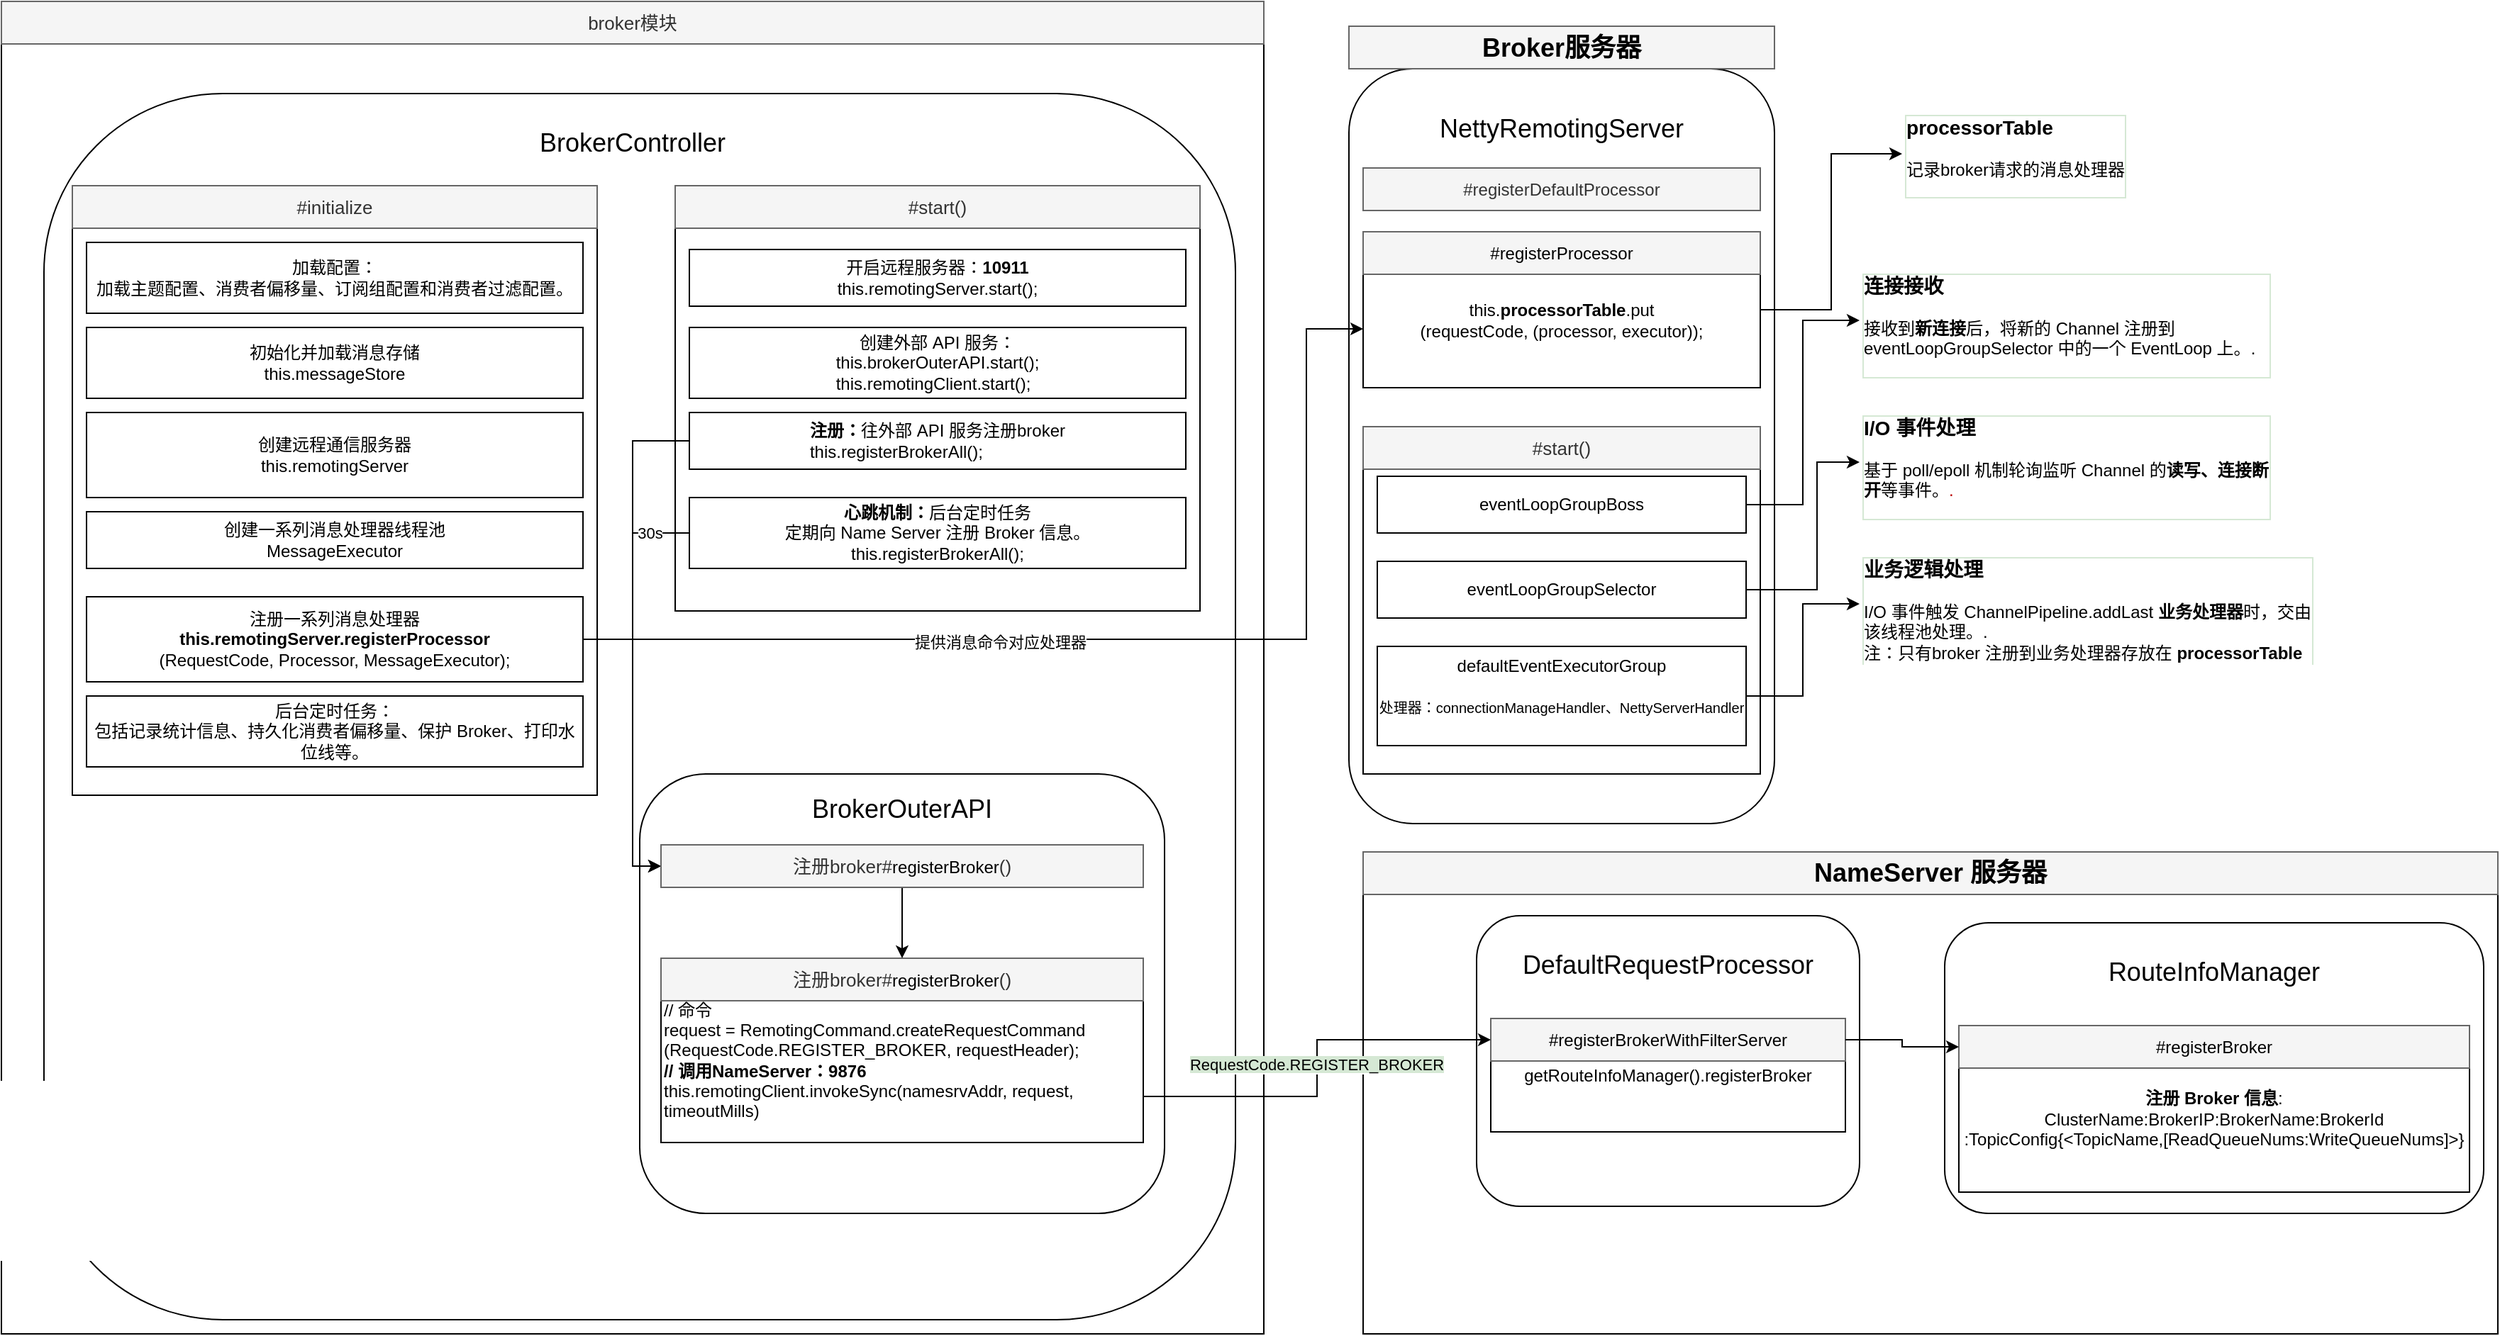<mxfile version="28.0.6">
  <diagram id="Eys0XsjKiKcDp_Y2fm7s" name="第 1 页">
    <mxGraphModel dx="2066" dy="1111" grid="1" gridSize="10" guides="1" tooltips="1" connect="1" arrows="0" fold="1" page="1" pageScale="1" pageWidth="3300" pageHeight="4681" math="0" shadow="0">
      <root>
        <mxCell id="0" />
        <mxCell id="1" parent="0" />
        <mxCell id="eET4ICUnmijQ7LKeNfcv-2" value="" style="rounded=0;whiteSpace=wrap;html=1;" parent="1" vertex="1">
          <mxGeometry x="140" y="20" width="890" height="940" as="geometry" />
        </mxCell>
        <mxCell id="eET4ICUnmijQ7LKeNfcv-3" value="&lt;span style=&quot;font-size: 13px;&quot;&gt;broker模块&lt;/span&gt;" style="text;html=1;align=center;verticalAlign=middle;whiteSpace=wrap;rounded=0;labelBackgroundColor=none;textShadow=0;fillColor=#f5f5f5;fontColor=#333333;strokeColor=#666666;" parent="1" vertex="1">
          <mxGeometry x="140" y="20" width="890" height="30" as="geometry" />
        </mxCell>
        <mxCell id="eET4ICUnmijQ7LKeNfcv-4" value="" style="rounded=1;whiteSpace=wrap;html=1;" parent="1" vertex="1">
          <mxGeometry x="170" y="85" width="840" height="865" as="geometry" />
        </mxCell>
        <mxCell id="eET4ICUnmijQ7LKeNfcv-5" value="" style="rounded=0;whiteSpace=wrap;html=1;" parent="1" vertex="1">
          <mxGeometry x="190" y="150" width="370" height="430" as="geometry" />
        </mxCell>
        <mxCell id="eET4ICUnmijQ7LKeNfcv-6" value="&lt;div&gt;加载配置：&lt;br&gt;加载主题配置、消费者偏移量、订阅组配置和消费者过滤配置。&lt;/div&gt;" style="rounded=0;whiteSpace=wrap;html=1;" parent="1" vertex="1">
          <mxGeometry x="200" y="190" width="350" height="50" as="geometry" />
        </mxCell>
        <mxCell id="eET4ICUnmijQ7LKeNfcv-7" value="&lt;span style=&quot;font-size: 18px;&quot;&gt;BrokerController&lt;/span&gt;" style="text;html=1;align=center;verticalAlign=middle;whiteSpace=wrap;rounded=0;" parent="1" vertex="1">
          <mxGeometry x="480" y="105" width="210" height="30" as="geometry" />
        </mxCell>
        <mxCell id="eET4ICUnmijQ7LKeNfcv-8" value="&lt;div&gt;初始化并加载消息存储&lt;/div&gt;&lt;div style=&quot;&quot;&gt;&lt;div style=&quot;&quot;&gt;this.messageStore&lt;/div&gt;&lt;/div&gt;" style="rounded=0;whiteSpace=wrap;html=1;align=center;verticalAlign=middle;" parent="1" vertex="1">
          <mxGeometry x="200" y="250" width="350" height="50" as="geometry" />
        </mxCell>
        <mxCell id="eET4ICUnmijQ7LKeNfcv-9" value="&lt;span style=&quot;background-color: transparent;&quot;&gt;创建远程通信服务器&lt;br&gt;this.remotingServer&lt;br&gt;&lt;/span&gt;" style="rounded=0;whiteSpace=wrap;html=1;" parent="1" vertex="1">
          <mxGeometry x="200" y="310" width="350" height="60" as="geometry" />
        </mxCell>
        <mxCell id="eET4ICUnmijQ7LKeNfcv-11" value="" style="rounded=1;whiteSpace=wrap;html=1;" parent="1" vertex="1">
          <mxGeometry x="1090" y="67.5" width="300" height="532.5" as="geometry" />
        </mxCell>
        <mxCell id="eET4ICUnmijQ7LKeNfcv-12" value="&lt;div&gt;&lt;br&gt;&lt;/div&gt;&lt;span style=&quot;font-size: 18px;&quot;&gt;NettyRemotingServer&lt;br&gt;&lt;/span&gt;" style="text;html=1;align=center;verticalAlign=middle;whiteSpace=wrap;rounded=0;" parent="1" vertex="1">
          <mxGeometry x="1150" y="77.5" width="180" height="50" as="geometry" />
        </mxCell>
        <mxCell id="eET4ICUnmijQ7LKeNfcv-13" value="#registerDefaultProcessor" style="rounded=0;whiteSpace=wrap;html=1;align=center;labelBackgroundColor=none;fillColor=#f5f5f5;fontColor=#333333;strokeColor=#666666;" parent="1" vertex="1">
          <mxGeometry x="1100" y="137.5" width="280" height="30" as="geometry" />
        </mxCell>
        <mxCell id="eET4ICUnmijQ7LKeNfcv-16" value="&lt;div&gt;&lt;span style=&quot;background-color: transparent;&quot;&gt;后台定时任务：&lt;br&gt;包括记录统计信息、持久化消费者偏移量、保护 Broker、打印水位线等。&lt;/span&gt;&lt;/div&gt;" style="rounded=0;whiteSpace=wrap;html=1;" parent="1" vertex="1">
          <mxGeometry x="200" y="510" width="350" height="50" as="geometry" />
        </mxCell>
        <mxCell id="eET4ICUnmijQ7LKeNfcv-17" value="" style="rounded=1;whiteSpace=wrap;html=1;" parent="1" vertex="1">
          <mxGeometry x="590" y="565" width="370" height="310" as="geometry" />
        </mxCell>
        <mxCell id="eET4ICUnmijQ7LKeNfcv-20" value="&lt;span style=&quot;font-size: 18px;&quot;&gt;BrokerOuterAPI&lt;/span&gt;" style="text;html=1;align=center;verticalAlign=middle;whiteSpace=wrap;rounded=0;" parent="1" vertex="1">
          <mxGeometry x="590" y="565" width="370" height="50" as="geometry" />
        </mxCell>
        <mxCell id="eET4ICUnmijQ7LKeNfcv-22" value="&lt;span style=&quot;font-size: 13px;&quot;&gt;#initialize&lt;/span&gt;" style="text;html=1;align=center;verticalAlign=middle;whiteSpace=wrap;rounded=0;labelBackgroundColor=none;textShadow=0;fillColor=#f5f5f5;fontColor=#333333;strokeColor=#666666;" parent="1" vertex="1">
          <mxGeometry x="190" y="150" width="370" height="30" as="geometry" />
        </mxCell>
        <mxCell id="eET4ICUnmijQ7LKeNfcv-23" value="" style="rounded=0;whiteSpace=wrap;html=1;" parent="1" vertex="1">
          <mxGeometry x="615" y="150" width="370" height="300" as="geometry" />
        </mxCell>
        <mxCell id="eET4ICUnmijQ7LKeNfcv-24" value="&lt;span style=&quot;font-size: 13px;&quot;&gt;#start()&lt;/span&gt;" style="text;html=1;align=center;verticalAlign=middle;whiteSpace=wrap;rounded=0;labelBackgroundColor=none;textShadow=0;fillColor=#f5f5f5;fontColor=#333333;strokeColor=#666666;" parent="1" vertex="1">
          <mxGeometry x="615" y="150" width="370" height="30" as="geometry" />
        </mxCell>
        <mxCell id="eET4ICUnmijQ7LKeNfcv-25" value="开启远程服务器：&lt;b&gt;10911&lt;/b&gt;&lt;br&gt;&lt;div style=&quot;text-align: left;&quot;&gt;&lt;span style=&quot;background-color: transparent;&quot;&gt;this.remotingServer.start();&lt;/span&gt;&lt;/div&gt;" style="rounded=0;whiteSpace=wrap;html=1;" parent="1" vertex="1">
          <mxGeometry x="625" y="195" width="350" height="40" as="geometry" />
        </mxCell>
        <mxCell id="eET4ICUnmijQ7LKeNfcv-27" value="" style="rounded=0;whiteSpace=wrap;html=1;" parent="1" vertex="1">
          <mxGeometry x="1100" y="320" width="280" height="245" as="geometry" />
        </mxCell>
        <mxCell id="eET4ICUnmijQ7LKeNfcv-28" value="&lt;span style=&quot;font-size: 13px;&quot;&gt;#start()&lt;/span&gt;" style="text;html=1;align=center;verticalAlign=middle;whiteSpace=wrap;rounded=0;labelBackgroundColor=none;textShadow=0;fillColor=#f5f5f5;fontColor=#333333;strokeColor=#666666;" parent="1" vertex="1">
          <mxGeometry x="1100" y="320" width="280" height="30" as="geometry" />
        </mxCell>
        <mxCell id="eET4ICUnmijQ7LKeNfcv-29" style="edgeStyle=orthogonalEdgeStyle;rounded=0;orthogonalLoop=1;jettySize=auto;html=1;entryX=0;entryY=0.5;entryDx=0;entryDy=0;" parent="1" source="eET4ICUnmijQ7LKeNfcv-30" target="eET4ICUnmijQ7LKeNfcv-31" edge="1">
          <mxGeometry relative="1" as="geometry" />
        </mxCell>
        <mxCell id="eET4ICUnmijQ7LKeNfcv-30" value="eventLoopGroupBoss" style="rounded=0;whiteSpace=wrap;html=1;" parent="1" vertex="1">
          <mxGeometry x="1110" y="355" width="260" height="40" as="geometry" />
        </mxCell>
        <mxCell id="eET4ICUnmijQ7LKeNfcv-31" value="&lt;h3 style=&quot;margin-top: 0px;&quot;&gt;连接接收&lt;/h3&gt;&lt;p&gt;&lt;span style=&quot;background-color: transparent; color: light-dark(rgb(0, 0, 0), rgb(255, 255, 255));&quot;&gt;接收到&lt;b&gt;新连接&lt;/b&gt;后，将新的 Channel 注册到 eventLoopGroupSelector 中的一个 EventLoop 上。&lt;/span&gt;&lt;span style=&quot;background-color: transparent; color: light-dark(rgb(0, 0, 0), rgb(255, 255, 255));&quot;&gt;.&lt;/span&gt;&lt;/p&gt;" style="text;html=1;whiteSpace=wrap;overflow=hidden;rounded=0;labelBorderColor=#D5E8D4;" parent="1" vertex="1">
          <mxGeometry x="1450" y="205" width="290" height="80" as="geometry" />
        </mxCell>
        <mxCell id="eET4ICUnmijQ7LKeNfcv-32" style="edgeStyle=orthogonalEdgeStyle;rounded=0;orthogonalLoop=1;jettySize=auto;html=1;entryX=0;entryY=0.5;entryDx=0;entryDy=0;" parent="1" source="eET4ICUnmijQ7LKeNfcv-33" target="eET4ICUnmijQ7LKeNfcv-36" edge="1">
          <mxGeometry relative="1" as="geometry">
            <mxPoint x="1430" y="395" as="targetPoint" />
            <Array as="points">
              <mxPoint x="1420" y="435" />
              <mxPoint x="1420" y="345" />
            </Array>
          </mxGeometry>
        </mxCell>
        <mxCell id="eET4ICUnmijQ7LKeNfcv-33" value="eventLoopGroupSelector" style="rounded=0;whiteSpace=wrap;html=1;" parent="1" vertex="1">
          <mxGeometry x="1110" y="415" width="260" height="40" as="geometry" />
        </mxCell>
        <mxCell id="eET4ICUnmijQ7LKeNfcv-34" style="edgeStyle=orthogonalEdgeStyle;rounded=0;orthogonalLoop=1;jettySize=auto;html=1;entryX=0;entryY=0.5;entryDx=0;entryDy=0;" parent="1" source="eET4ICUnmijQ7LKeNfcv-35" target="eET4ICUnmijQ7LKeNfcv-37" edge="1">
          <mxGeometry relative="1" as="geometry" />
        </mxCell>
        <mxCell id="eET4ICUnmijQ7LKeNfcv-35" value="defaultEventExecutorGroup&lt;br&gt;&lt;br&gt;&lt;font style=&quot;font-size: 10px;&quot;&gt;处理器：connectionManageHandler、NettyServerHandler&lt;/font&gt;" style="rounded=0;whiteSpace=wrap;html=1;verticalAlign=top;" parent="1" vertex="1">
          <mxGeometry x="1110" y="475" width="260" height="70" as="geometry" />
        </mxCell>
        <mxCell id="eET4ICUnmijQ7LKeNfcv-36" value="&lt;h3 style=&quot;margin-top: 0px;&quot;&gt;I/O 事件处理&lt;/h3&gt;&lt;p&gt;&lt;span style=&quot;background-color: transparent;&quot;&gt;基于 poll/epoll 机制轮询监听 Channel 的&lt;b&gt;读写、连接断开&lt;/b&gt;等事件。&lt;font color=&quot;rgba(0, 0, 0, 0)&quot;&gt;.&lt;/font&gt;&lt;/span&gt;&lt;/p&gt;" style="text;html=1;whiteSpace=wrap;overflow=hidden;rounded=0;labelBorderColor=#D5E8D4;" parent="1" vertex="1">
          <mxGeometry x="1450" y="305" width="290" height="80" as="geometry" />
        </mxCell>
        <mxCell id="eET4ICUnmijQ7LKeNfcv-37" value="&lt;h3 style=&quot;margin-top: 0px;&quot;&gt;业务逻辑处理&lt;/h3&gt;&lt;p&gt;&lt;span style=&quot;background-color: transparent;&quot;&gt;I/O 事件触发&amp;nbsp;&lt;/span&gt;&lt;span style=&quot;background-color: transparent;&quot;&gt;ChannelPipeline.addLast &lt;b&gt;业务处理器&lt;/b&gt;时，交由该线程池处理&lt;/span&gt;&lt;span style=&quot;background-color: transparent; color: light-dark(rgb(0, 0, 0), rgb(255, 255, 255));&quot;&gt;。&lt;/span&gt;&lt;font style=&quot;background-color: transparent;&quot;&gt;.&lt;br&gt;注：只有broker 注册到业务处理器存放在 &lt;b&gt;processorTable&lt;/b&gt;&lt;/font&gt;&lt;/p&gt;" style="text;html=1;whiteSpace=wrap;overflow=hidden;rounded=0;labelBorderColor=#D5E8D4;" parent="1" vertex="1">
          <mxGeometry x="1450" y="405" width="320" height="80" as="geometry" />
        </mxCell>
        <mxCell id="JuXulwrUQDD9TJNH97vn-1" value="&lt;span style=&quot;background-color: transparent;&quot;&gt;创建一系列消息处理器线程池&lt;br&gt;MessageExecutor&lt;/span&gt;" style="rounded=0;whiteSpace=wrap;html=1;" parent="1" vertex="1">
          <mxGeometry x="200" y="380" width="350" height="40" as="geometry" />
        </mxCell>
        <mxCell id="JuXulwrUQDD9TJNH97vn-2" value="&lt;span style=&quot;background-color: transparent;&quot;&gt;注册一系列消息处理器&lt;br&gt;&lt;b&gt;this.remotingServer.registerProcessor&lt;/b&gt;&lt;br&gt;(RequestCode, Processor, MessageExecutor);&lt;/span&gt;" style="rounded=0;whiteSpace=wrap;html=1;" parent="1" vertex="1">
          <mxGeometry x="200" y="440" width="350" height="60" as="geometry" />
        </mxCell>
        <mxCell id="JuXulwrUQDD9TJNH97vn-16" style="edgeStyle=orthogonalEdgeStyle;rounded=0;orthogonalLoop=1;jettySize=auto;html=1;exitX=1;exitY=0.5;exitDx=0;exitDy=0;entryX=0;entryY=0.5;entryDx=0;entryDy=0;" parent="1" source="JuXulwrUQDD9TJNH97vn-9" target="JuXulwrUQDD9TJNH97vn-15" edge="1">
          <mxGeometry relative="1" as="geometry" />
        </mxCell>
        <mxCell id="JuXulwrUQDD9TJNH97vn-9" value="&lt;br&gt;this.&lt;b&gt;processorTable&lt;/b&gt;.put&lt;br&gt;(requestCode, (processor, executor));" style="rounded=0;whiteSpace=wrap;html=1;" parent="1" vertex="1">
          <mxGeometry x="1100" y="182.5" width="280" height="110" as="geometry" />
        </mxCell>
        <mxCell id="JuXulwrUQDD9TJNH97vn-10" value="&lt;span style=&quot;color: rgb(0, 0, 0);&quot;&gt;#registerProcessor&lt;/span&gt;" style="text;html=1;align=center;verticalAlign=middle;whiteSpace=wrap;rounded=0;labelBackgroundColor=none;textShadow=0;fillColor=#f5f5f5;fontColor=#333333;strokeColor=#666666;" parent="1" vertex="1">
          <mxGeometry x="1100" y="182.5" width="280" height="30" as="geometry" />
        </mxCell>
        <mxCell id="JuXulwrUQDD9TJNH97vn-11" value="创建外部 API 服务：&lt;br&gt;&lt;div style=&quot;text-align: left;&quot;&gt;this.brokerOuterAPI.start();&lt;br&gt;this.remotingClient.start();&lt;/div&gt;" style="rounded=0;whiteSpace=wrap;html=1;" parent="1" vertex="1">
          <mxGeometry x="625" y="250" width="350" height="50" as="geometry" />
        </mxCell>
        <mxCell id="JuXulwrUQDD9TJNH97vn-28" style="edgeStyle=orthogonalEdgeStyle;rounded=0;orthogonalLoop=1;jettySize=auto;html=1;exitX=0;exitY=0.5;exitDx=0;exitDy=0;entryX=0;entryY=0.5;entryDx=0;entryDy=0;" parent="1" source="JuXulwrUQDD9TJNH97vn-12" target="JuXulwrUQDD9TJNH97vn-18" edge="1">
          <mxGeometry relative="1" as="geometry" />
        </mxCell>
        <mxCell id="JuXulwrUQDD9TJNH97vn-12" value="&lt;b&gt;注册：&lt;/b&gt;往外部 API 服务注册broker&lt;br&gt;&lt;div style=&quot;text-align: left;&quot;&gt;this.registerBrokerAll();&lt;/div&gt;" style="rounded=0;whiteSpace=wrap;html=1;" parent="1" vertex="1">
          <mxGeometry x="625" y="310" width="350" height="40" as="geometry" />
        </mxCell>
        <mxCell id="JuXulwrUQDD9TJNH97vn-13" value="&lt;div&gt;&lt;br&gt;&lt;/div&gt;&lt;div&gt;// 命令&lt;/div&gt;&lt;div&gt;request = RemotingCommand.createRequestCommand&lt;br&gt;(RequestCode.REGISTER_BROKER, requestHeader);&lt;br&gt;&lt;b&gt;// 调用NameServer：9876&lt;/b&gt;&lt;/div&gt;&lt;div&gt;this.remotingClient.invokeSync(namesrvAddr, request, timeoutMills)&lt;/div&gt;" style="rounded=0;whiteSpace=wrap;html=1;align=left;" parent="1" vertex="1">
          <mxGeometry x="605" y="695" width="340" height="130" as="geometry" />
        </mxCell>
        <mxCell id="JuXulwrUQDD9TJNH97vn-14" value="&lt;span style=&quot;font-size: 13px;&quot;&gt;注册broker#&lt;/span&gt;&lt;span style=&quot;color: rgb(0, 0, 0);&quot;&gt;registerBroker&lt;/span&gt;&lt;span style=&quot;font-size: 13px;&quot;&gt;()&lt;/span&gt;" style="text;html=1;align=center;verticalAlign=middle;whiteSpace=wrap;rounded=0;labelBackgroundColor=none;textShadow=0;fillColor=#f5f5f5;fontColor=#333333;strokeColor=#666666;" parent="1" vertex="1">
          <mxGeometry x="605" y="695" width="340" height="30" as="geometry" />
        </mxCell>
        <mxCell id="JuXulwrUQDD9TJNH97vn-15" value="&lt;h3 style=&quot;margin-top: 0px;&quot;&gt;processorTable&lt;/h3&gt;&lt;p&gt;记录broker请求的消息处理器&lt;/p&gt;" style="text;html=1;whiteSpace=wrap;overflow=hidden;rounded=0;labelBorderColor=#D5E8D4;" parent="1" vertex="1">
          <mxGeometry x="1480" y="92.5" width="190" height="70" as="geometry" />
        </mxCell>
        <mxCell id="JuXulwrUQDD9TJNH97vn-29" style="edgeStyle=orthogonalEdgeStyle;rounded=0;orthogonalLoop=1;jettySize=auto;html=1;exitX=0;exitY=0.5;exitDx=0;exitDy=0;entryX=0;entryY=0.5;entryDx=0;entryDy=0;" parent="1" source="JuXulwrUQDD9TJNH97vn-17" target="JuXulwrUQDD9TJNH97vn-18" edge="1">
          <mxGeometry relative="1" as="geometry" />
        </mxCell>
        <mxCell id="JuXulwrUQDD9TJNH97vn-30" value="30s" style="edgeLabel;html=1;align=center;verticalAlign=middle;resizable=0;points=[];" parent="JuXulwrUQDD9TJNH97vn-29" vertex="1" connectable="0">
          <mxGeometry x="-0.81" relative="1" as="geometry">
            <mxPoint as="offset" />
          </mxGeometry>
        </mxCell>
        <mxCell id="JuXulwrUQDD9TJNH97vn-17" value="&lt;span style=&quot;background-color: transparent;&quot;&gt;&lt;b&gt;心跳机制：&lt;/b&gt;后台定时任务&lt;br&gt;定期向 Name Server 注册 Broker 信息。&lt;br&gt;&lt;/span&gt;&lt;span style=&quot;text-align: left;&quot;&gt;this.registerBrokerAll();&lt;/span&gt;&lt;span style=&quot;background-color: transparent;&quot;&gt;&lt;/span&gt;" style="rounded=0;whiteSpace=wrap;html=1;" parent="1" vertex="1">
          <mxGeometry x="625" y="370" width="350" height="50" as="geometry" />
        </mxCell>
        <mxCell id="JuXulwrUQDD9TJNH97vn-19" style="edgeStyle=orthogonalEdgeStyle;rounded=0;orthogonalLoop=1;jettySize=auto;html=1;exitX=0.5;exitY=1;exitDx=0;exitDy=0;entryX=0.5;entryY=0;entryDx=0;entryDy=0;" parent="1" source="JuXulwrUQDD9TJNH97vn-18" target="JuXulwrUQDD9TJNH97vn-14" edge="1">
          <mxGeometry relative="1" as="geometry" />
        </mxCell>
        <mxCell id="JuXulwrUQDD9TJNH97vn-18" value="&lt;span style=&quot;font-size: 13px;&quot;&gt;注册broker#&lt;/span&gt;&lt;span style=&quot;color: rgb(0, 0, 0);&quot;&gt;registerBroker&lt;/span&gt;&lt;span style=&quot;font-size: 13px;&quot;&gt;()&lt;/span&gt;" style="text;html=1;align=center;verticalAlign=middle;whiteSpace=wrap;rounded=0;labelBackgroundColor=none;textShadow=0;fillColor=#f5f5f5;fontColor=#333333;strokeColor=#666666;" parent="1" vertex="1">
          <mxGeometry x="605" y="615" width="340" height="30" as="geometry" />
        </mxCell>
        <mxCell id="JuXulwrUQDD9TJNH97vn-31" style="edgeStyle=orthogonalEdgeStyle;rounded=0;orthogonalLoop=1;jettySize=auto;html=1;exitX=1;exitY=0.5;exitDx=0;exitDy=0;entryX=0;entryY=0.623;entryDx=0;entryDy=0;entryPerimeter=0;" parent="1" source="JuXulwrUQDD9TJNH97vn-2" target="JuXulwrUQDD9TJNH97vn-9" edge="1">
          <mxGeometry relative="1" as="geometry">
            <Array as="points">
              <mxPoint x="1060" y="470" />
              <mxPoint x="1060" y="251" />
            </Array>
          </mxGeometry>
        </mxCell>
        <mxCell id="JuXulwrUQDD9TJNH97vn-32" value="提供消息命令对应处理器" style="edgeLabel;html=1;align=center;verticalAlign=middle;resizable=0;points=[];" parent="JuXulwrUQDD9TJNH97vn-31" vertex="1" connectable="0">
          <mxGeometry x="-0.235" y="-2" relative="1" as="geometry">
            <mxPoint as="offset" />
          </mxGeometry>
        </mxCell>
        <mxCell id="ERgifHR-ihallLjUEUwf-5" value="" style="rounded=0;whiteSpace=wrap;html=1;" parent="1" vertex="1">
          <mxGeometry x="1100" y="620" width="800" height="340" as="geometry" />
        </mxCell>
        <mxCell id="ERgifHR-ihallLjUEUwf-6" value="&lt;span style=&quot;color: rgb(0, 0, 0); font-size: 18px;&quot;&gt;&lt;b&gt;NameServer 服务器&lt;/b&gt;&lt;/span&gt;" style="text;html=1;align=center;verticalAlign=middle;whiteSpace=wrap;rounded=0;labelBackgroundColor=none;textShadow=0;fillColor=#f5f5f5;fontColor=#333333;strokeColor=#666666;" parent="1" vertex="1">
          <mxGeometry x="1100" y="620" width="800" height="30" as="geometry" />
        </mxCell>
        <mxCell id="ERgifHR-ihallLjUEUwf-1" value="" style="rounded=1;whiteSpace=wrap;html=1;" parent="1" vertex="1">
          <mxGeometry x="1180" y="665" width="270" height="205" as="geometry" />
        </mxCell>
        <mxCell id="ERgifHR-ihallLjUEUwf-2" value="&lt;span style=&quot;font-size: 18px;&quot;&gt;DefaultRequestProcessor&lt;/span&gt;" style="text;html=1;align=center;verticalAlign=middle;whiteSpace=wrap;rounded=0;" parent="1" vertex="1">
          <mxGeometry x="1180" y="675" width="270" height="50" as="geometry" />
        </mxCell>
        <mxCell id="ERgifHR-ihallLjUEUwf-3" value="getRouteInfoManager().registerBroker" style="rounded=0;whiteSpace=wrap;html=1;" parent="1" vertex="1">
          <mxGeometry x="1190" y="737.5" width="250" height="80" as="geometry" />
        </mxCell>
        <mxCell id="ERgifHR-ihallLjUEUwf-4" value="&lt;span style=&quot;color: rgb(0, 0, 0);&quot;&gt;#&lt;/span&gt;&lt;span style=&quot;color: rgb(0, 0, 0);&quot;&gt;registerBrokerWithFilterServer&lt;/span&gt;" style="text;html=1;align=center;verticalAlign=middle;whiteSpace=wrap;rounded=0;labelBackgroundColor=none;textShadow=0;fillColor=#f5f5f5;fontColor=#333333;strokeColor=#666666;" parent="1" vertex="1">
          <mxGeometry x="1190" y="737.5" width="250" height="30" as="geometry" />
        </mxCell>
        <mxCell id="ERgifHR-ihallLjUEUwf-12" style="edgeStyle=orthogonalEdgeStyle;rounded=0;orthogonalLoop=1;jettySize=auto;html=1;exitX=1;exitY=0.75;exitDx=0;exitDy=0;" parent="1" source="JuXulwrUQDD9TJNH97vn-13" target="ERgifHR-ihallLjUEUwf-4" edge="1">
          <mxGeometry relative="1" as="geometry" />
        </mxCell>
        <mxCell id="ERgifHR-ihallLjUEUwf-13" value="&lt;span style=&quot;background-color: rgb(213, 232, 212);&quot;&gt;RequestCode.REGISTER_BROKER&lt;/span&gt;" style="edgeLabel;html=1;align=center;verticalAlign=middle;resizable=0;points=[];" parent="ERgifHR-ihallLjUEUwf-12" vertex="1" connectable="0">
          <mxGeometry x="0.018" y="2" relative="1" as="geometry">
            <mxPoint x="1" as="offset" />
          </mxGeometry>
        </mxCell>
        <mxCell id="ERgifHR-ihallLjUEUwf-14" value="" style="rounded=1;whiteSpace=wrap;html=1;" parent="1" vertex="1">
          <mxGeometry x="1510" y="670" width="380" height="205" as="geometry" />
        </mxCell>
        <mxCell id="ERgifHR-ihallLjUEUwf-15" value="&lt;span style=&quot;font-size: 18px;&quot;&gt;RouteInfoManager&lt;/span&gt;" style="text;html=1;align=center;verticalAlign=middle;whiteSpace=wrap;rounded=0;" parent="1" vertex="1">
          <mxGeometry x="1510" y="680" width="380" height="50" as="geometry" />
        </mxCell>
        <mxCell id="ERgifHR-ihallLjUEUwf-16" value="&lt;div&gt;&lt;br&gt;&lt;/div&gt;&lt;div&gt;&lt;span style=&quot;background-color: transparent; color: light-dark(rgb(0, 0, 0), rgb(255, 255, 255));&quot;&gt;&lt;b&gt;注册 Broker 信息&lt;/b&gt;:&lt;/span&gt;&lt;/div&gt;&lt;div&gt;&lt;span style=&quot;background-color: transparent;&quot;&gt;ClusterName:BrokerIP:BrokerName:BrokerId&lt;/span&gt;&lt;/div&gt;&lt;div&gt;&lt;span style=&quot;background-color: transparent;&quot;&gt;:TopicConfig{&amp;lt;TopicName,[ReadQueueNums:WriteQueueNums]&amp;gt;}&lt;/span&gt;&lt;/div&gt;" style="rounded=0;whiteSpace=wrap;html=1;" parent="1" vertex="1">
          <mxGeometry x="1520" y="742.5" width="360" height="117.5" as="geometry" />
        </mxCell>
        <mxCell id="ERgifHR-ihallLjUEUwf-17" value="&lt;font color=&quot;#000000&quot;&gt;#registerBroker&lt;/font&gt;" style="text;html=1;align=center;verticalAlign=middle;whiteSpace=wrap;rounded=0;labelBackgroundColor=none;textShadow=0;fillColor=#f5f5f5;fontColor=#333333;strokeColor=#666666;" parent="1" vertex="1">
          <mxGeometry x="1520" y="742.5" width="360" height="30" as="geometry" />
        </mxCell>
        <mxCell id="ERgifHR-ihallLjUEUwf-18" style="edgeStyle=orthogonalEdgeStyle;rounded=0;orthogonalLoop=1;jettySize=auto;html=1;exitX=1;exitY=0.5;exitDx=0;exitDy=0;" parent="1" source="ERgifHR-ihallLjUEUwf-4" target="ERgifHR-ihallLjUEUwf-17" edge="1">
          <mxGeometry relative="1" as="geometry" />
        </mxCell>
        <mxCell id="_e9A5L6RHCes1TRY33zy-1" value="&lt;span style=&quot;color: rgb(0, 0, 0); font-size: 18px;&quot;&gt;&lt;b&gt;Broker服务器&lt;/b&gt;&lt;/span&gt;" style="rounded=0;whiteSpace=wrap;html=1;align=center;labelBackgroundColor=none;fillColor=#f5f5f5;fontColor=#333333;strokeColor=#666666;" vertex="1" parent="1">
          <mxGeometry x="1090" y="37.5" width="300" height="30" as="geometry" />
        </mxCell>
      </root>
    </mxGraphModel>
  </diagram>
</mxfile>
